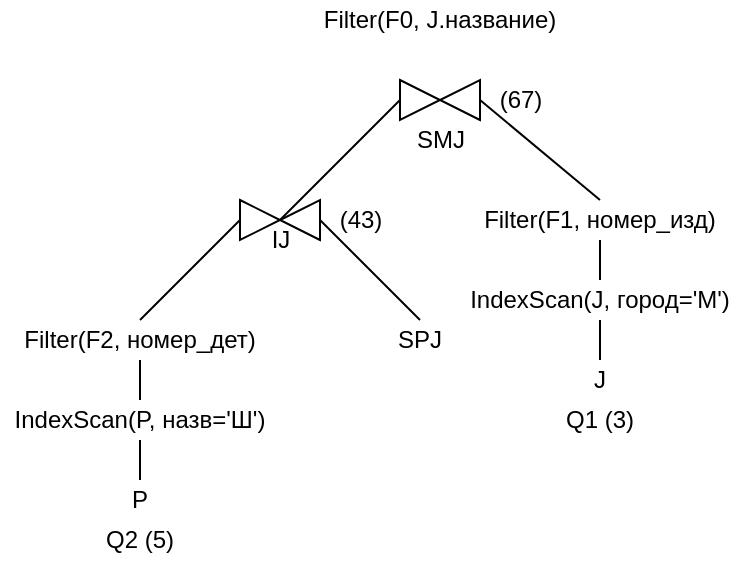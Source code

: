 <mxfile version="13.10.4" type="github">
  <diagram id="8R8N_Ucg_ZNDHbu_9EP2" name="Page-1">
    <mxGraphModel dx="447" dy="217" grid="1" gridSize="10" guides="1" tooltips="1" connect="1" arrows="1" fold="1" page="1" pageScale="1" pageWidth="1169" pageHeight="1654" math="0" shadow="0">
      <root>
        <mxCell id="0" />
        <mxCell id="1" parent="0" />
        <mxCell id="scsJxNfuDy6-oNJN1naP-10" style="edgeStyle=orthogonalEdgeStyle;rounded=0;orthogonalLoop=1;jettySize=auto;html=1;exitX=0.5;exitY=0;exitDx=0;exitDy=0;entryX=0.5;entryY=1;entryDx=0;entryDy=0;endArrow=none;endFill=0;" edge="1" parent="1" source="scsJxNfuDy6-oNJN1naP-4" target="scsJxNfuDy6-oNJN1naP-9">
          <mxGeometry relative="1" as="geometry" />
        </mxCell>
        <mxCell id="scsJxNfuDy6-oNJN1naP-4" value="P" style="text;html=1;strokeColor=none;fillColor=none;align=center;verticalAlign=middle;whiteSpace=wrap;rounded=0;" vertex="1" parent="1">
          <mxGeometry x="390" y="280" width="40" height="20" as="geometry" />
        </mxCell>
        <mxCell id="scsJxNfuDy6-oNJN1naP-7" value="Q2 (5)" style="text;html=1;strokeColor=none;fillColor=none;align=center;verticalAlign=middle;whiteSpace=wrap;rounded=0;" vertex="1" parent="1">
          <mxGeometry x="390" y="300" width="40" height="20" as="geometry" />
        </mxCell>
        <mxCell id="scsJxNfuDy6-oNJN1naP-14" style="edgeStyle=orthogonalEdgeStyle;rounded=0;orthogonalLoop=1;jettySize=auto;html=1;exitX=0.5;exitY=0;exitDx=0;exitDy=0;entryX=0.5;entryY=1;entryDx=0;entryDy=0;endArrow=none;endFill=0;" edge="1" parent="1" source="scsJxNfuDy6-oNJN1naP-9" target="scsJxNfuDy6-oNJN1naP-11">
          <mxGeometry relative="1" as="geometry" />
        </mxCell>
        <mxCell id="scsJxNfuDy6-oNJN1naP-9" value="IndexScan(P, назв=&#39;Ш&#39;)" style="text;html=1;strokeColor=none;fillColor=none;align=center;verticalAlign=middle;whiteSpace=wrap;rounded=0;" vertex="1" parent="1">
          <mxGeometry x="340" y="240" width="140" height="20" as="geometry" />
        </mxCell>
        <mxCell id="scsJxNfuDy6-oNJN1naP-32" style="rounded=0;orthogonalLoop=1;jettySize=auto;html=1;exitX=0.5;exitY=0;exitDx=0;exitDy=0;entryX=0;entryY=0.5;entryDx=0;entryDy=0;endArrow=none;endFill=0;" edge="1" parent="1" source="scsJxNfuDy6-oNJN1naP-11" target="scsJxNfuDy6-oNJN1naP-27">
          <mxGeometry relative="1" as="geometry" />
        </mxCell>
        <mxCell id="scsJxNfuDy6-oNJN1naP-11" value="Filter(F2, номер_дет)" style="text;html=1;strokeColor=none;fillColor=none;align=center;verticalAlign=middle;whiteSpace=wrap;rounded=0;" vertex="1" parent="1">
          <mxGeometry x="350" y="200" width="120" height="20" as="geometry" />
        </mxCell>
        <mxCell id="scsJxNfuDy6-oNJN1naP-16" value="SPJ" style="text;html=1;strokeColor=none;fillColor=none;align=center;verticalAlign=middle;whiteSpace=wrap;rounded=0;" vertex="1" parent="1">
          <mxGeometry x="530" y="200" width="40" height="20" as="geometry" />
        </mxCell>
        <mxCell id="scsJxNfuDy6-oNJN1naP-33" style="rounded=0;orthogonalLoop=1;jettySize=auto;html=1;exitX=0.5;exitY=0;exitDx=0;exitDy=0;entryX=0;entryY=0.5;entryDx=0;entryDy=0;endArrow=none;endFill=0;" edge="1" parent="1" source="scsJxNfuDy6-oNJN1naP-16" target="scsJxNfuDy6-oNJN1naP-29">
          <mxGeometry relative="1" as="geometry">
            <mxPoint x="567.5" y="200" as="sourcePoint" />
          </mxGeometry>
        </mxCell>
        <mxCell id="scsJxNfuDy6-oNJN1naP-21" style="edgeStyle=orthogonalEdgeStyle;rounded=0;orthogonalLoop=1;jettySize=auto;html=1;exitX=0.5;exitY=0;exitDx=0;exitDy=0;entryX=0.5;entryY=1;entryDx=0;entryDy=0;endArrow=none;endFill=0;" edge="1" parent="1" source="scsJxNfuDy6-oNJN1naP-22" target="scsJxNfuDy6-oNJN1naP-25">
          <mxGeometry relative="1" as="geometry" />
        </mxCell>
        <mxCell id="scsJxNfuDy6-oNJN1naP-22" value="J" style="text;html=1;strokeColor=none;fillColor=none;align=center;verticalAlign=middle;whiteSpace=wrap;rounded=0;" vertex="1" parent="1">
          <mxGeometry x="620" y="220" width="40" height="20" as="geometry" />
        </mxCell>
        <mxCell id="scsJxNfuDy6-oNJN1naP-23" value="Q1 (3)" style="text;html=1;strokeColor=none;fillColor=none;align=center;verticalAlign=middle;whiteSpace=wrap;rounded=0;" vertex="1" parent="1">
          <mxGeometry x="620" y="240" width="40" height="20" as="geometry" />
        </mxCell>
        <mxCell id="scsJxNfuDy6-oNJN1naP-24" style="edgeStyle=orthogonalEdgeStyle;rounded=0;orthogonalLoop=1;jettySize=auto;html=1;exitX=0.5;exitY=0;exitDx=0;exitDy=0;entryX=0.5;entryY=1;entryDx=0;entryDy=0;endArrow=none;endFill=0;" edge="1" parent="1" source="scsJxNfuDy6-oNJN1naP-25" target="scsJxNfuDy6-oNJN1naP-26">
          <mxGeometry relative="1" as="geometry" />
        </mxCell>
        <mxCell id="scsJxNfuDy6-oNJN1naP-25" value="IndexScan(J, город=&#39;М&#39;)" style="text;html=1;strokeColor=none;fillColor=none;align=center;verticalAlign=middle;whiteSpace=wrap;rounded=0;" vertex="1" parent="1">
          <mxGeometry x="570" y="180" width="140" height="20" as="geometry" />
        </mxCell>
        <mxCell id="scsJxNfuDy6-oNJN1naP-26" value="Filter(F1, номер_изд)" style="text;html=1;strokeColor=none;fillColor=none;align=center;verticalAlign=middle;whiteSpace=wrap;rounded=0;" vertex="1" parent="1">
          <mxGeometry x="580" y="140" width="120" height="20" as="geometry" />
        </mxCell>
        <mxCell id="scsJxNfuDy6-oNJN1naP-27" value="" style="triangle;whiteSpace=wrap;html=1;" vertex="1" parent="1">
          <mxGeometry x="460" y="140" width="20" height="20" as="geometry" />
        </mxCell>
        <mxCell id="scsJxNfuDy6-oNJN1naP-29" value="" style="triangle;whiteSpace=wrap;html=1;rotation=-180;" vertex="1" parent="1">
          <mxGeometry x="480" y="140" width="20" height="20" as="geometry" />
        </mxCell>
        <mxCell id="scsJxNfuDy6-oNJN1naP-36" style="edgeStyle=none;rounded=0;orthogonalLoop=1;jettySize=auto;html=1;exitX=0;exitY=0.5;exitDx=0;exitDy=0;entryX=1;entryY=0.5;entryDx=0;entryDy=0;endArrow=none;endFill=0;" edge="1" parent="1" source="scsJxNfuDy6-oNJN1naP-30" target="scsJxNfuDy6-oNJN1naP-29">
          <mxGeometry relative="1" as="geometry" />
        </mxCell>
        <mxCell id="scsJxNfuDy6-oNJN1naP-30" value="" style="triangle;whiteSpace=wrap;html=1;" vertex="1" parent="1">
          <mxGeometry x="540" y="80" width="20" height="20" as="geometry" />
        </mxCell>
        <mxCell id="scsJxNfuDy6-oNJN1naP-37" style="edgeStyle=none;rounded=0;orthogonalLoop=1;jettySize=auto;html=1;exitX=0;exitY=0.5;exitDx=0;exitDy=0;entryX=0.5;entryY=0;entryDx=0;entryDy=0;endArrow=none;endFill=0;" edge="1" parent="1" source="scsJxNfuDy6-oNJN1naP-31" target="scsJxNfuDy6-oNJN1naP-26">
          <mxGeometry relative="1" as="geometry" />
        </mxCell>
        <mxCell id="scsJxNfuDy6-oNJN1naP-31" value="" style="triangle;whiteSpace=wrap;html=1;rotation=-180;" vertex="1" parent="1">
          <mxGeometry x="560" y="80" width="20" height="20" as="geometry" />
        </mxCell>
        <mxCell id="scsJxNfuDy6-oNJN1naP-34" value="(43)" style="text;html=1;align=center;verticalAlign=middle;resizable=0;points=[];autosize=1;" vertex="1" parent="1">
          <mxGeometry x="500" y="140" width="40" height="20" as="geometry" />
        </mxCell>
        <mxCell id="scsJxNfuDy6-oNJN1naP-35" value="IJ" style="text;html=1;align=center;verticalAlign=middle;resizable=0;points=[];autosize=1;" vertex="1" parent="1">
          <mxGeometry x="470" y="150" width="20" height="20" as="geometry" />
        </mxCell>
        <mxCell id="scsJxNfuDy6-oNJN1naP-38" value="SMJ" style="text;html=1;align=center;verticalAlign=middle;resizable=0;points=[];autosize=1;" vertex="1" parent="1">
          <mxGeometry x="540" y="100" width="40" height="20" as="geometry" />
        </mxCell>
        <mxCell id="scsJxNfuDy6-oNJN1naP-40" value="(67)" style="text;html=1;align=center;verticalAlign=middle;resizable=0;points=[];autosize=1;" vertex="1" parent="1">
          <mxGeometry x="580" y="80" width="40" height="20" as="geometry" />
        </mxCell>
        <mxCell id="scsJxNfuDy6-oNJN1naP-41" value="Filter(F0, J.название)" style="text;html=1;strokeColor=none;fillColor=none;align=center;verticalAlign=middle;whiteSpace=wrap;rounded=0;" vertex="1" parent="1">
          <mxGeometry x="500" y="40" width="120" height="20" as="geometry" />
        </mxCell>
      </root>
    </mxGraphModel>
  </diagram>
</mxfile>
